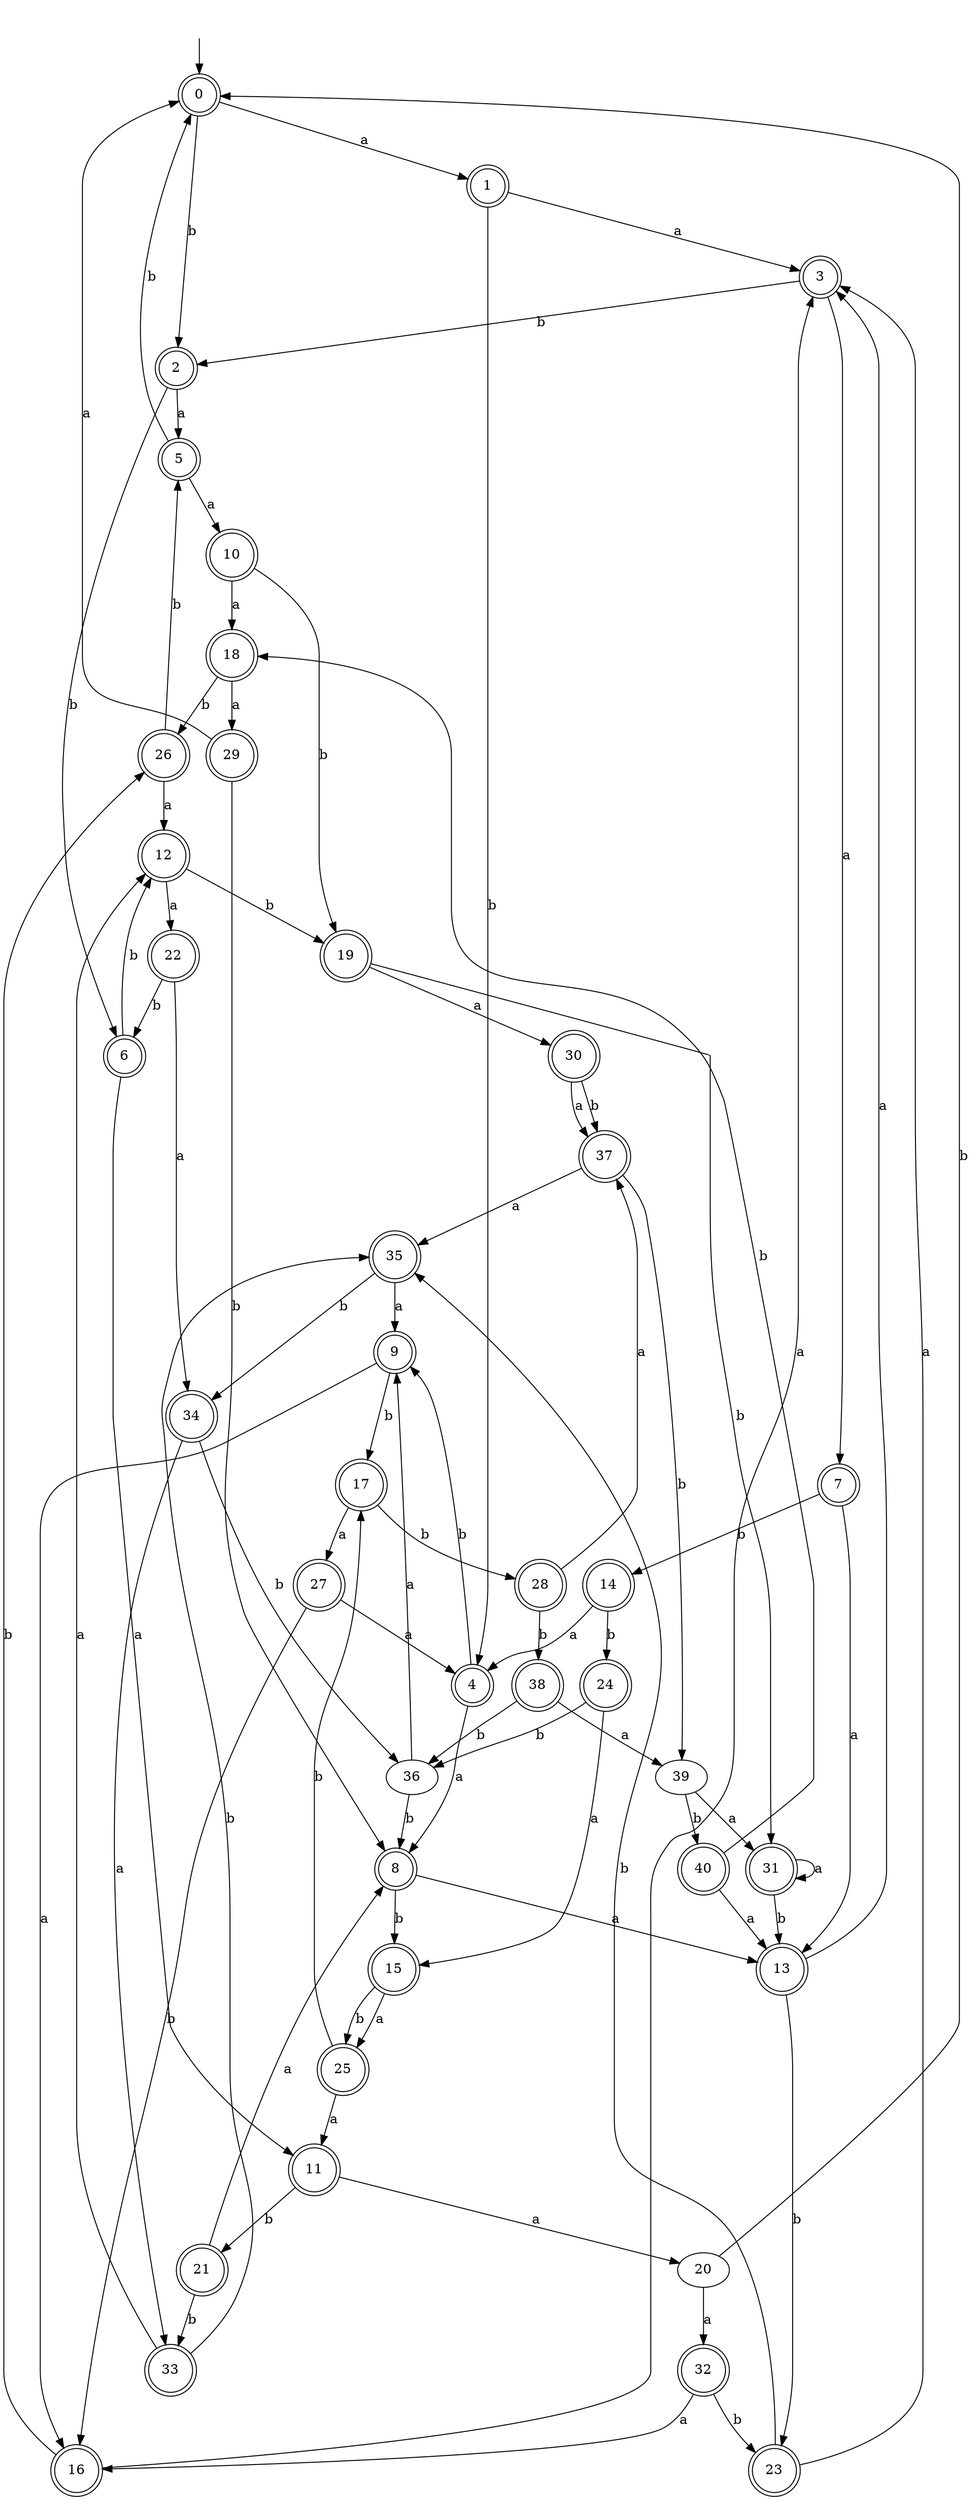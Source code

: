 digraph RandomDFA {
  __start0 [label="", shape=none];
  __start0 -> 0 [label=""];
  0 [shape=circle] [shape=doublecircle]
  0 -> 1 [label="a"]
  0 -> 2 [label="b"]
  1 [shape=doublecircle]
  1 -> 3 [label="a"]
  1 -> 4 [label="b"]
  2 [shape=doublecircle]
  2 -> 5 [label="a"]
  2 -> 6 [label="b"]
  3 [shape=doublecircle]
  3 -> 7 [label="a"]
  3 -> 2 [label="b"]
  4 [shape=doublecircle]
  4 -> 8 [label="a"]
  4 -> 9 [label="b"]
  5 [shape=doublecircle]
  5 -> 10 [label="a"]
  5 -> 0 [label="b"]
  6 [shape=doublecircle]
  6 -> 11 [label="a"]
  6 -> 12 [label="b"]
  7 [shape=doublecircle]
  7 -> 13 [label="a"]
  7 -> 14 [label="b"]
  8 [shape=doublecircle]
  8 -> 13 [label="a"]
  8 -> 15 [label="b"]
  9 [shape=doublecircle]
  9 -> 16 [label="a"]
  9 -> 17 [label="b"]
  10 [shape=doublecircle]
  10 -> 18 [label="a"]
  10 -> 19 [label="b"]
  11 [shape=doublecircle]
  11 -> 20 [label="a"]
  11 -> 21 [label="b"]
  12 [shape=doublecircle]
  12 -> 22 [label="a"]
  12 -> 19 [label="b"]
  13 [shape=doublecircle]
  13 -> 3 [label="a"]
  13 -> 23 [label="b"]
  14 [shape=doublecircle]
  14 -> 4 [label="a"]
  14 -> 24 [label="b"]
  15 [shape=doublecircle]
  15 -> 25 [label="a"]
  15 -> 25 [label="b"]
  16 [shape=doublecircle]
  16 -> 3 [label="a"]
  16 -> 26 [label="b"]
  17 [shape=doublecircle]
  17 -> 27 [label="a"]
  17 -> 28 [label="b"]
  18 [shape=doublecircle]
  18 -> 29 [label="a"]
  18 -> 26 [label="b"]
  19 [shape=doublecircle]
  19 -> 30 [label="a"]
  19 -> 31 [label="b"]
  20
  20 -> 32 [label="a"]
  20 -> 0 [label="b"]
  21 [shape=doublecircle]
  21 -> 8 [label="a"]
  21 -> 33 [label="b"]
  22 [shape=doublecircle]
  22 -> 34 [label="a"]
  22 -> 6 [label="b"]
  23 [shape=doublecircle]
  23 -> 3 [label="a"]
  23 -> 35 [label="b"]
  24 [shape=doublecircle]
  24 -> 15 [label="a"]
  24 -> 36 [label="b"]
  25 [shape=doublecircle]
  25 -> 11 [label="a"]
  25 -> 17 [label="b"]
  26 [shape=doublecircle]
  26 -> 12 [label="a"]
  26 -> 5 [label="b"]
  27 [shape=doublecircle]
  27 -> 4 [label="a"]
  27 -> 16 [label="b"]
  28 [shape=doublecircle]
  28 -> 37 [label="a"]
  28 -> 38 [label="b"]
  29 [shape=doublecircle]
  29 -> 0 [label="a"]
  29 -> 8 [label="b"]
  30 [shape=doublecircle]
  30 -> 37 [label="a"]
  30 -> 37 [label="b"]
  31 [shape=doublecircle]
  31 -> 31 [label="a"]
  31 -> 13 [label="b"]
  32 [shape=doublecircle]
  32 -> 16 [label="a"]
  32 -> 23 [label="b"]
  33 [shape=doublecircle]
  33 -> 12 [label="a"]
  33 -> 35 [label="b"]
  34 [shape=doublecircle]
  34 -> 33 [label="a"]
  34 -> 36 [label="b"]
  35 [shape=doublecircle]
  35 -> 9 [label="a"]
  35 -> 34 [label="b"]
  36
  36 -> 9 [label="a"]
  36 -> 8 [label="b"]
  37 [shape=doublecircle]
  37 -> 35 [label="a"]
  37 -> 39 [label="b"]
  38 [shape=doublecircle]
  38 -> 39 [label="a"]
  38 -> 36 [label="b"]
  39
  39 -> 31 [label="a"]
  39 -> 40 [label="b"]
  40 [shape=doublecircle]
  40 -> 13 [label="a"]
  40 -> 18 [label="b"]
}
